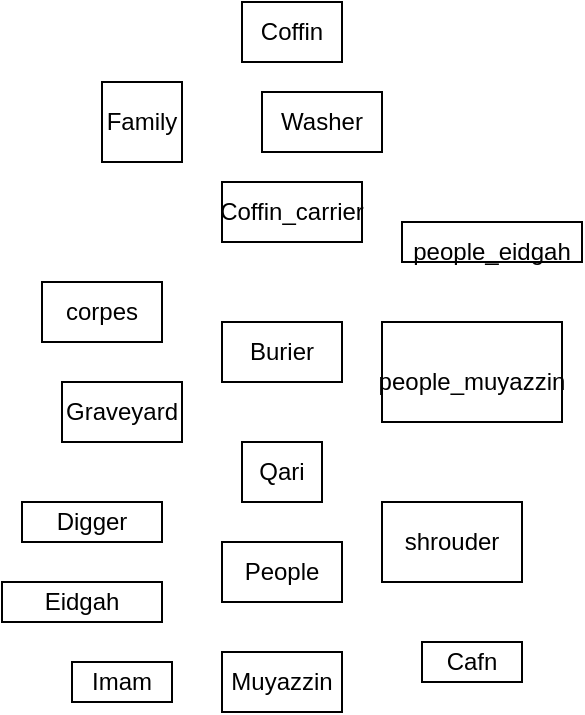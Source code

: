 <mxfile version="14.3.1" type="github">
  <diagram id="R2lEEEUBdFMjLlhIrx00" name="Page-1">
    <mxGraphModel dx="796" dy="494" grid="1" gridSize="10" guides="1" tooltips="1" connect="1" arrows="1" fold="1" page="1" pageScale="1" pageWidth="850" pageHeight="1100" math="0" shadow="0" extFonts="Permanent Marker^https://fonts.googleapis.com/css?family=Permanent+Marker">
      <root>
        <mxCell id="0" />
        <mxCell id="1" parent="0" />
        <mxCell id="oBQksIXjdoRNrCSl-Oam-2" value="Family" style="rounded=0;whiteSpace=wrap;html=1;" vertex="1" parent="1">
          <mxGeometry x="60" y="180" width="40" height="40" as="geometry" />
        </mxCell>
        <mxCell id="oBQksIXjdoRNrCSl-Oam-3" value="corpes" style="rounded=0;whiteSpace=wrap;html=1;" vertex="1" parent="1">
          <mxGeometry x="30" y="280" width="60" height="30" as="geometry" />
        </mxCell>
        <mxCell id="oBQksIXjdoRNrCSl-Oam-5" value="Graveyard" style="rounded=0;whiteSpace=wrap;html=1;" vertex="1" parent="1">
          <mxGeometry x="40" y="330" width="60" height="30" as="geometry" />
        </mxCell>
        <mxCell id="oBQksIXjdoRNrCSl-Oam-6" value="Digger" style="rounded=0;whiteSpace=wrap;html=1;" vertex="1" parent="1">
          <mxGeometry x="20" y="390" width="70" height="20" as="geometry" />
        </mxCell>
        <mxCell id="oBQksIXjdoRNrCSl-Oam-7" value="Eidgah" style="rounded=0;whiteSpace=wrap;html=1;" vertex="1" parent="1">
          <mxGeometry x="10" y="430" width="80" height="20" as="geometry" />
        </mxCell>
        <mxCell id="oBQksIXjdoRNrCSl-Oam-8" value="Imam" style="rounded=0;whiteSpace=wrap;html=1;" vertex="1" parent="1">
          <mxGeometry x="45" y="470" width="50" height="20" as="geometry" />
        </mxCell>
        <mxCell id="oBQksIXjdoRNrCSl-Oam-9" value="Muyazzin" style="rounded=0;whiteSpace=wrap;html=1;" vertex="1" parent="1">
          <mxGeometry x="120" y="465" width="60" height="30" as="geometry" />
        </mxCell>
        <mxCell id="oBQksIXjdoRNrCSl-Oam-10" value="People" style="rounded=0;whiteSpace=wrap;html=1;" vertex="1" parent="1">
          <mxGeometry x="120" y="410" width="60" height="30" as="geometry" />
        </mxCell>
        <mxCell id="oBQksIXjdoRNrCSl-Oam-11" value="Qari" style="rounded=0;whiteSpace=wrap;html=1;" vertex="1" parent="1">
          <mxGeometry x="130" y="360" width="40" height="30" as="geometry" />
        </mxCell>
        <mxCell id="oBQksIXjdoRNrCSl-Oam-12" value="Burier" style="rounded=0;whiteSpace=wrap;html=1;" vertex="1" parent="1">
          <mxGeometry x="120" y="300" width="60" height="30" as="geometry" />
        </mxCell>
        <mxCell id="oBQksIXjdoRNrCSl-Oam-13" value="Coffin_carrier" style="rounded=0;whiteSpace=wrap;html=1;" vertex="1" parent="1">
          <mxGeometry x="120" y="230" width="70" height="30" as="geometry" />
        </mxCell>
        <mxCell id="oBQksIXjdoRNrCSl-Oam-14" value="Washer" style="rounded=0;whiteSpace=wrap;html=1;" vertex="1" parent="1">
          <mxGeometry x="140" y="185" width="60" height="30" as="geometry" />
        </mxCell>
        <mxCell id="oBQksIXjdoRNrCSl-Oam-15" value="Coffin" style="rounded=0;whiteSpace=wrap;html=1;" vertex="1" parent="1">
          <mxGeometry x="130" y="140" width="50" height="30" as="geometry" />
        </mxCell>
        <mxCell id="oBQksIXjdoRNrCSl-Oam-16" value="Cafn" style="rounded=0;whiteSpace=wrap;html=1;" vertex="1" parent="1">
          <mxGeometry x="220" y="460" width="50" height="20" as="geometry" />
        </mxCell>
        <mxCell id="oBQksIXjdoRNrCSl-Oam-17" value="shrouder" style="rounded=0;whiteSpace=wrap;html=1;" vertex="1" parent="1">
          <mxGeometry x="200" y="390" width="70" height="40" as="geometry" />
        </mxCell>
        <mxCell id="oBQksIXjdoRNrCSl-Oam-18" value="&lt;p style=&quot;margin-bottom: 0in ; line-height: 1px ; background: transparent&quot;&gt;&lt;font style=&quot;font-size: 12px&quot;&gt;people_eidgah&lt;/font&gt;&lt;/p&gt;" style="rounded=0;whiteSpace=wrap;html=1;" vertex="1" parent="1">
          <mxGeometry x="210" y="250" width="90" height="20" as="geometry" />
        </mxCell>
        <mxCell id="oBQksIXjdoRNrCSl-Oam-19" value="&lt;p style=&quot;margin-bottom: 0in ; line-height: 1px ; background: transparent&quot;&gt;&lt;font style=&quot;font-size: 12px&quot;&gt;people_muyazzin&lt;/font&gt;&lt;/p&gt;" style="rounded=0;whiteSpace=wrap;html=1;" vertex="1" parent="1">
          <mxGeometry x="200" y="300" width="90" height="50" as="geometry" />
        </mxCell>
      </root>
    </mxGraphModel>
  </diagram>
</mxfile>
